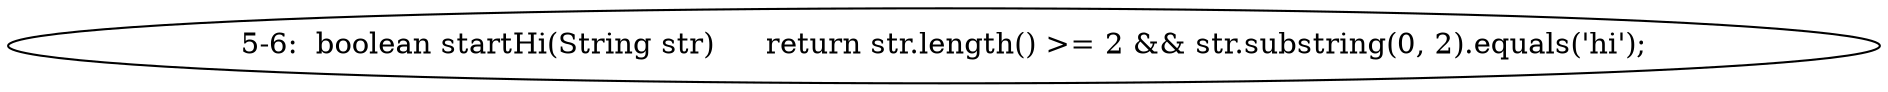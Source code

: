 digraph result_test { 
// graph-vertices
  a1  [label="5-6:  boolean startHi(String str)	return str.length() >= 2 && str.substring(0, 2).equals('hi');"]; 
// graph-edges
}